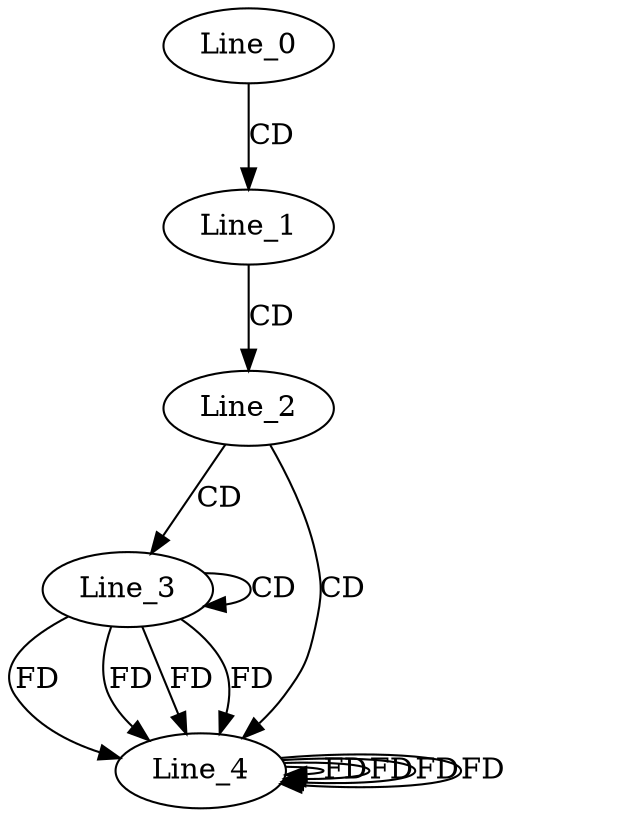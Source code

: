 digraph G {
  Line_0;
  Line_1;
  Line_2;
  Line_3;
  Line_3;
  Line_4;
  Line_4;
  Line_4;
  Line_4;
  Line_4;
  Line_0 -> Line_1 [ label="CD" ];
  Line_1 -> Line_2 [ label="CD" ];
  Line_2 -> Line_3 [ label="CD" ];
  Line_3 -> Line_3 [ label="CD" ];
  Line_2 -> Line_4 [ label="CD" ];
  Line_3 -> Line_4 [ label="FD" ];
  Line_4 -> Line_4 [ label="FD" ];
  Line_3 -> Line_4 [ label="FD" ];
  Line_4 -> Line_4 [ label="FD" ];
  Line_3 -> Line_4 [ label="FD" ];
  Line_4 -> Line_4 [ label="FD" ];
  Line_3 -> Line_4 [ label="FD" ];
  Line_4 -> Line_4 [ label="FD" ];
}
